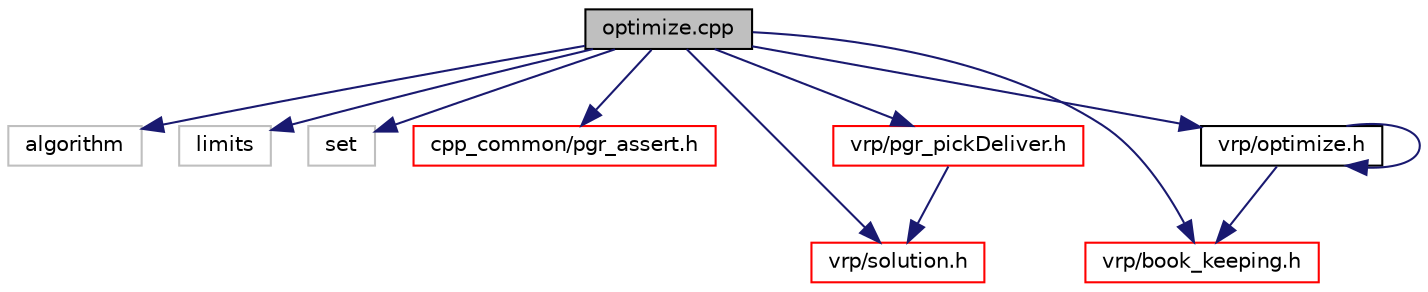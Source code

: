digraph "optimize.cpp"
{
  edge [fontname="Helvetica",fontsize="10",labelfontname="Helvetica",labelfontsize="10"];
  node [fontname="Helvetica",fontsize="10",shape=record];
  Node0 [label="optimize.cpp",height=0.2,width=0.4,color="black", fillcolor="grey75", style="filled", fontcolor="black"];
  Node0 -> Node1 [color="midnightblue",fontsize="10",style="solid",fontname="Helvetica"];
  Node1 [label="algorithm",height=0.2,width=0.4,color="grey75", fillcolor="white", style="filled"];
  Node0 -> Node2 [color="midnightblue",fontsize="10",style="solid",fontname="Helvetica"];
  Node2 [label="limits",height=0.2,width=0.4,color="grey75", fillcolor="white", style="filled"];
  Node0 -> Node3 [color="midnightblue",fontsize="10",style="solid",fontname="Helvetica"];
  Node3 [label="set",height=0.2,width=0.4,color="grey75", fillcolor="white", style="filled"];
  Node0 -> Node4 [color="midnightblue",fontsize="10",style="solid",fontname="Helvetica"];
  Node4 [label="cpp_common/pgr_assert.h",height=0.2,width=0.4,color="red", fillcolor="white", style="filled",URL="$pgr__assert_8h.html",tooltip="Assertions Handling. "];
  Node0 -> Node7 [color="midnightblue",fontsize="10",style="solid",fontname="Helvetica"];
  Node7 [label="vrp/solution.h",height=0.2,width=0.4,color="red", fillcolor="white", style="filled",URL="$solution_8h.html"];
  Node0 -> Node39 [color="midnightblue",fontsize="10",style="solid",fontname="Helvetica"];
  Node39 [label="vrp/book_keeping.h",height=0.2,width=0.4,color="red", fillcolor="white", style="filled",URL="$book__keeping_8h.html"];
  Node0 -> Node41 [color="midnightblue",fontsize="10",style="solid",fontname="Helvetica"];
  Node41 [label="vrp/optimize.h",height=0.2,width=0.4,color="black", fillcolor="white", style="filled",URL="$optimize_8h.html"];
  Node41 -> Node41 [color="midnightblue",fontsize="10",style="solid",fontname="Helvetica"];
  Node41 -> Node39 [color="midnightblue",fontsize="10",style="solid",fontname="Helvetica"];
  Node0 -> Node42 [color="midnightblue",fontsize="10",style="solid",fontname="Helvetica"];
  Node42 [label="vrp/pgr_pickDeliver.h",height=0.2,width=0.4,color="red", fillcolor="white", style="filled",URL="$pgr__pickDeliver_8h.html"];
  Node42 -> Node7 [color="midnightblue",fontsize="10",style="solid",fontname="Helvetica"];
}
